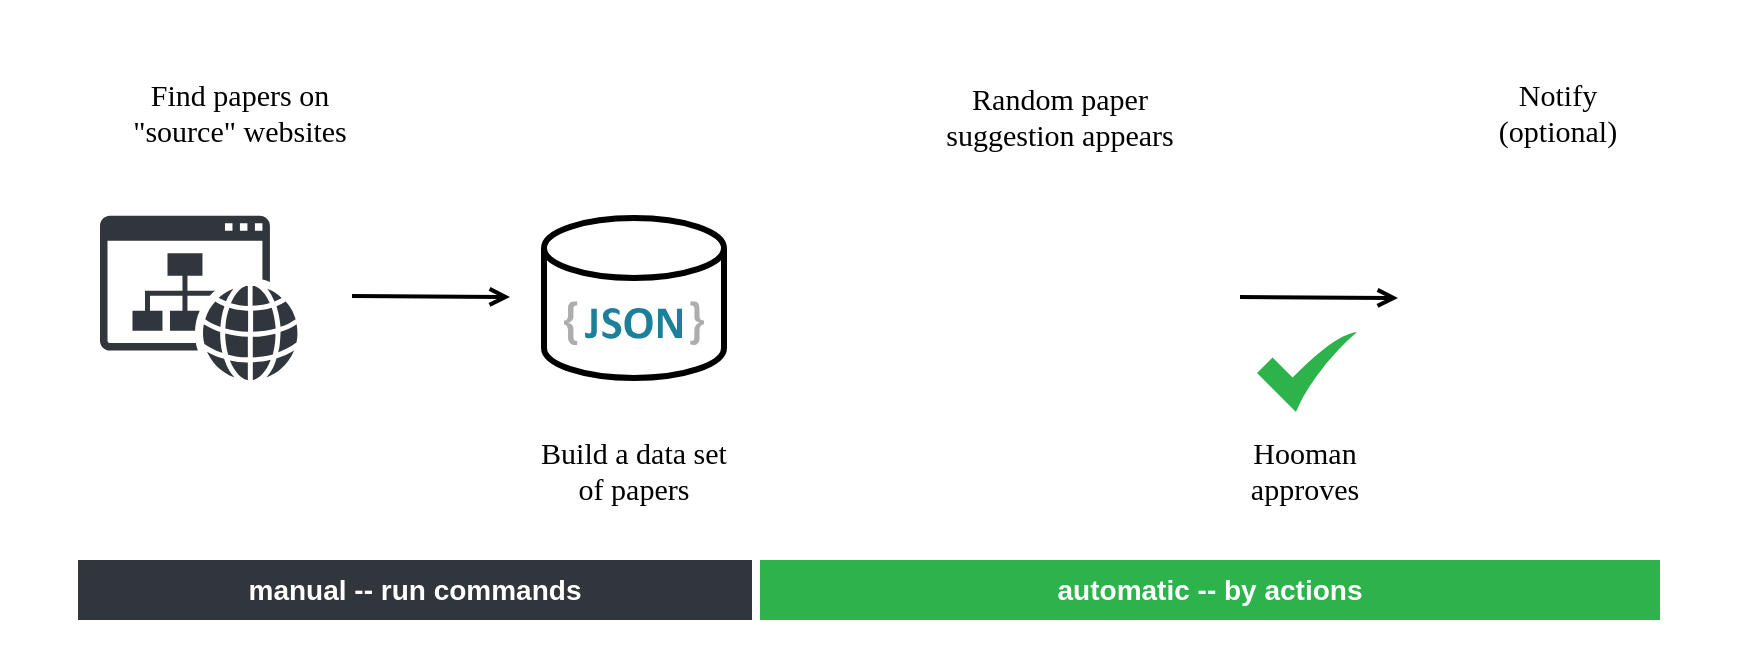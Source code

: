 <mxfile version="21.1.5" type="device">
  <diagram name="Page-1" id="bRhJk8HzBOOXPFuxm7CE">
    <mxGraphModel dx="996" dy="906" grid="1" gridSize="10" guides="1" tooltips="1" connect="1" arrows="1" fold="1" page="1" pageScale="1" pageWidth="850" pageHeight="1100" math="0" shadow="0">
      <root>
        <mxCell id="0" />
        <mxCell id="1" parent="0" />
        <mxCell id="OB-dxN5LZebSLA3xzodv-38" value="" style="rounded=0;whiteSpace=wrap;html=1;labelBackgroundColor=#FFFFFF;labelBorderColor=default;strokeWidth=2;strokeColor=none;" parent="1" vertex="1">
          <mxGeometry x="100" y="140" width="870" height="330" as="geometry" />
        </mxCell>
        <mxCell id="OB-dxN5LZebSLA3xzodv-2" value="" style="endArrow=open;html=1;rounded=0;strokeWidth=2;endFill=0;" parent="1" edge="1">
          <mxGeometry width="50" height="50" relative="1" as="geometry">
            <mxPoint x="276" y="288" as="sourcePoint" />
            <mxPoint x="355" y="288.5" as="targetPoint" />
          </mxGeometry>
        </mxCell>
        <mxCell id="OB-dxN5LZebSLA3xzodv-16" value="" style="shape=image;html=1;verticalAlign=top;verticalLabelPosition=bottom;labelBackgroundColor=#ffffff;imageAspect=0;aspect=fixed;image=https://cdn4.iconfinder.com/data/icons/48-bubbles/48/12.File-128.png" parent="1" vertex="1">
          <mxGeometry x="600" y="255" width="68" height="68" as="geometry" />
        </mxCell>
        <mxCell id="OB-dxN5LZebSLA3xzodv-19" value="" style="shape=image;html=1;verticalAlign=top;verticalLabelPosition=bottom;labelBackgroundColor=#ffffff;imageAspect=0;aspect=fixed;image=https://cdn2.iconfinder.com/data/icons/essential-web-1-1/50/control-shuffle-mix-random-drag-128.png" parent="1" vertex="1">
          <mxGeometry x="497" y="260" width="58" height="58" as="geometry" />
        </mxCell>
        <mxCell id="OB-dxN5LZebSLA3xzodv-27" value="" style="sketch=0;pointerEvents=1;shadow=0;dashed=0;html=1;strokeColor=none;fillColor=#30363C;labelPosition=center;verticalLabelPosition=bottom;verticalAlign=top;outlineConnect=0;align=center;shape=mxgraph.office.concepts.website;" parent="1" vertex="1">
          <mxGeometry x="150" y="247.89" width="99" height="82.22" as="geometry" />
        </mxCell>
        <mxCell id="OB-dxN5LZebSLA3xzodv-28" value="Find papers on &lt;br&gt;&quot;source&quot; websites" style="text;html=1;strokeColor=none;fillColor=none;align=center;verticalAlign=middle;whiteSpace=wrap;rounded=0;fontFamily=Tahoma;fontSize=15;" parent="1" vertex="1">
          <mxGeometry x="150" y="181" width="140" height="30" as="geometry" />
        </mxCell>
        <mxCell id="OB-dxN5LZebSLA3xzodv-29" value="Build a data set &lt;br&gt;of papers" style="text;html=1;strokeColor=none;fillColor=none;align=center;verticalAlign=middle;whiteSpace=wrap;rounded=0;fontFamily=Tahoma;fontSize=15;" parent="1" vertex="1">
          <mxGeometry x="332" y="360" width="170" height="30" as="geometry" />
        </mxCell>
        <mxCell id="OB-dxN5LZebSLA3xzodv-30" value="Random paper &lt;br&gt;suggestion appears" style="text;html=1;strokeColor=none;fillColor=none;align=center;verticalAlign=middle;whiteSpace=wrap;rounded=0;fontFamily=Tahoma;fontSize=15;" parent="1" vertex="1">
          <mxGeometry x="560" y="181" width="140" height="33" as="geometry" />
        </mxCell>
        <mxCell id="OB-dxN5LZebSLA3xzodv-31" value="" style="endArrow=open;html=1;rounded=0;strokeWidth=2;endFill=0;" parent="1" edge="1">
          <mxGeometry width="50" height="50" relative="1" as="geometry">
            <mxPoint x="720" y="288.5" as="sourcePoint" />
            <mxPoint x="799" y="289" as="targetPoint" />
          </mxGeometry>
        </mxCell>
        <mxCell id="OB-dxN5LZebSLA3xzodv-32" value="" style="sketch=0;html=1;aspect=fixed;strokeColor=none;shadow=0;align=center;fillColor=#2DB34B;verticalAlign=top;labelPosition=center;verticalLabelPosition=bottom;shape=mxgraph.gcp2.check" parent="1" vertex="1">
          <mxGeometry x="728.5" y="306" width="50" height="40" as="geometry" />
        </mxCell>
        <mxCell id="OB-dxN5LZebSLA3xzodv-33" value="Hooman approves" style="text;html=1;strokeColor=none;fillColor=none;align=center;verticalAlign=middle;whiteSpace=wrap;rounded=0;fontFamily=Tahoma;fontSize=15;" parent="1" vertex="1">
          <mxGeometry x="700" y="360" width="105" height="30" as="geometry" />
        </mxCell>
        <mxCell id="OB-dxN5LZebSLA3xzodv-34" value="" style="shape=image;html=1;verticalAlign=top;verticalLabelPosition=bottom;labelBackgroundColor=#ffffff;imageAspect=0;aspect=fixed;image=https://cdn4.iconfinder.com/data/icons/48-bubbles/48/43.Bell-128.png" parent="1" vertex="1">
          <mxGeometry x="850" y="249" width="68" height="68" as="geometry" />
        </mxCell>
        <mxCell id="OB-dxN5LZebSLA3xzodv-37" value="Notify&lt;br&gt;(optional)" style="text;html=1;strokeColor=none;fillColor=none;align=center;verticalAlign=middle;whiteSpace=wrap;rounded=0;fontFamily=Tahoma;fontSize=15;" parent="1" vertex="1">
          <mxGeometry x="849" y="181" width="60" height="30" as="geometry" />
        </mxCell>
        <mxCell id="INSDCjLmlAj5Y4JtULXQ-2" value="manual -- run commands" style="rounded=0;whiteSpace=wrap;html=1;fillColor=#30363c;strokeColor=none;fontStyle=1;fontColor=#FFFFFF;fontSize=14;" parent="1" vertex="1">
          <mxGeometry x="139" y="420" width="337" height="30" as="geometry" />
        </mxCell>
        <mxCell id="INSDCjLmlAj5Y4JtULXQ-3" value="automatic -- by actions" style="rounded=0;whiteSpace=wrap;html=1;fillColor=#2db34b;strokeColor=none;fontColor=#FFFFFF;fontStyle=1;fontSize=14;" parent="1" vertex="1">
          <mxGeometry x="480" y="420" width="450" height="30" as="geometry" />
        </mxCell>
        <mxCell id="OB-dxN5LZebSLA3xzodv-20" value="" style="shape=cylinder3;whiteSpace=wrap;html=1;boundedLbl=1;backgroundOutline=1;size=15;strokeWidth=3;" parent="1" vertex="1">
          <mxGeometry x="372" y="249" width="90" height="80" as="geometry" />
        </mxCell>
        <mxCell id="OB-dxN5LZebSLA3xzodv-15" value="" style="dashed=0;outlineConnect=0;html=1;align=center;labelPosition=center;verticalLabelPosition=bottom;verticalAlign=top;shape=mxgraph.weblogos.json_2;fillColor=none;strokeColor=none;" parent="1" vertex="1">
          <mxGeometry x="382" y="290.63" width="70" height="21.94" as="geometry" />
        </mxCell>
      </root>
    </mxGraphModel>
  </diagram>
</mxfile>
